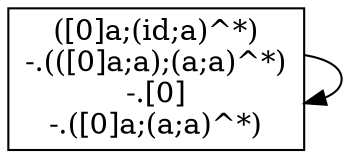 digraph {
node[shape="box"]
N0x7ff35cf1b8b8[label="([0]a;(id;a)^*)
-.(([0]a;a);(a;a)^*)
-.[0]
-.([0]a;(a;a)^*)
"];
N0x7ff35cf1b8b8 -> N0x7ff35cf1b8b8;
}
